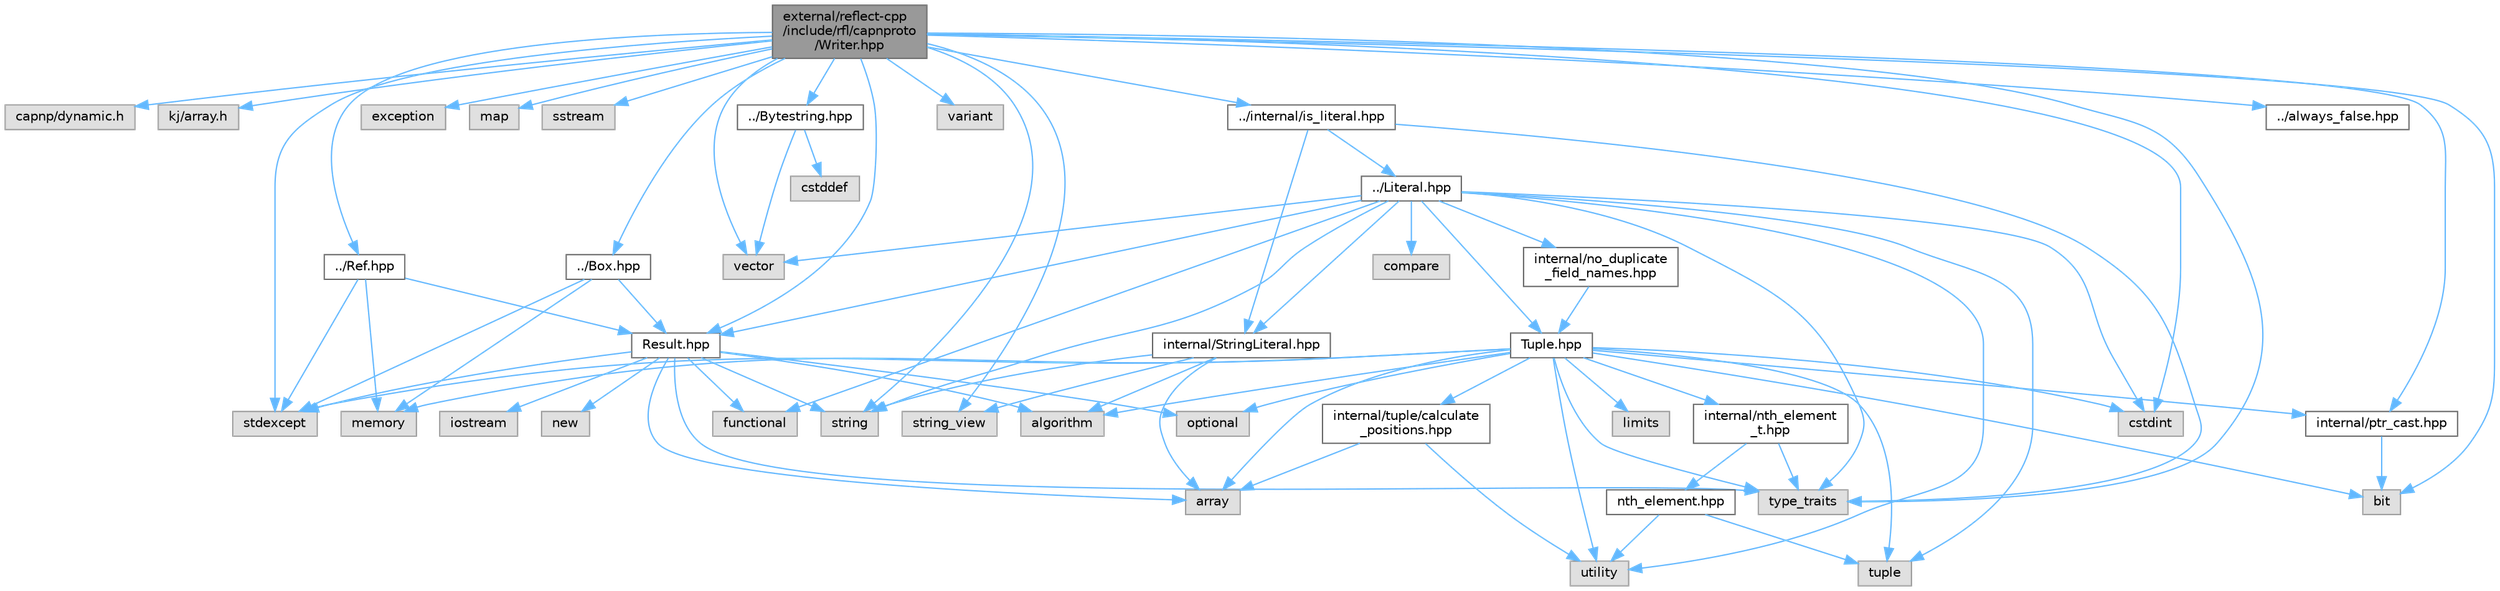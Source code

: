 digraph "external/reflect-cpp/include/rfl/capnproto/Writer.hpp"
{
 // LATEX_PDF_SIZE
  bgcolor="transparent";
  edge [fontname=Helvetica,fontsize=10,labelfontname=Helvetica,labelfontsize=10];
  node [fontname=Helvetica,fontsize=10,shape=box,height=0.2,width=0.4];
  Node1 [id="Node000001",label="external/reflect-cpp\l/include/rfl/capnproto\l/Writer.hpp",height=0.2,width=0.4,color="gray40", fillcolor="grey60", style="filled", fontcolor="black",tooltip=" "];
  Node1 -> Node2 [id="edge79_Node000001_Node000002",color="steelblue1",style="solid",tooltip=" "];
  Node2 [id="Node000002",label="capnp/dynamic.h",height=0.2,width=0.4,color="grey60", fillcolor="#E0E0E0", style="filled",tooltip=" "];
  Node1 -> Node3 [id="edge80_Node000001_Node000003",color="steelblue1",style="solid",tooltip=" "];
  Node3 [id="Node000003",label="kj/array.h",height=0.2,width=0.4,color="grey60", fillcolor="#E0E0E0", style="filled",tooltip=" "];
  Node1 -> Node4 [id="edge81_Node000001_Node000004",color="steelblue1",style="solid",tooltip=" "];
  Node4 [id="Node000004",label="bit",height=0.2,width=0.4,color="grey60", fillcolor="#E0E0E0", style="filled",tooltip=" "];
  Node1 -> Node5 [id="edge82_Node000001_Node000005",color="steelblue1",style="solid",tooltip=" "];
  Node5 [id="Node000005",label="cstdint",height=0.2,width=0.4,color="grey60", fillcolor="#E0E0E0", style="filled",tooltip=" "];
  Node1 -> Node6 [id="edge83_Node000001_Node000006",color="steelblue1",style="solid",tooltip=" "];
  Node6 [id="Node000006",label="exception",height=0.2,width=0.4,color="grey60", fillcolor="#E0E0E0", style="filled",tooltip=" "];
  Node1 -> Node7 [id="edge84_Node000001_Node000007",color="steelblue1",style="solid",tooltip=" "];
  Node7 [id="Node000007",label="map",height=0.2,width=0.4,color="grey60", fillcolor="#E0E0E0", style="filled",tooltip=" "];
  Node1 -> Node8 [id="edge85_Node000001_Node000008",color="steelblue1",style="solid",tooltip=" "];
  Node8 [id="Node000008",label="sstream",height=0.2,width=0.4,color="grey60", fillcolor="#E0E0E0", style="filled",tooltip=" "];
  Node1 -> Node9 [id="edge86_Node000001_Node000009",color="steelblue1",style="solid",tooltip=" "];
  Node9 [id="Node000009",label="stdexcept",height=0.2,width=0.4,color="grey60", fillcolor="#E0E0E0", style="filled",tooltip=" "];
  Node1 -> Node10 [id="edge87_Node000001_Node000010",color="steelblue1",style="solid",tooltip=" "];
  Node10 [id="Node000010",label="string",height=0.2,width=0.4,color="grey60", fillcolor="#E0E0E0", style="filled",tooltip=" "];
  Node1 -> Node11 [id="edge88_Node000001_Node000011",color="steelblue1",style="solid",tooltip=" "];
  Node11 [id="Node000011",label="string_view",height=0.2,width=0.4,color="grey60", fillcolor="#E0E0E0", style="filled",tooltip=" "];
  Node1 -> Node12 [id="edge89_Node000001_Node000012",color="steelblue1",style="solid",tooltip=" "];
  Node12 [id="Node000012",label="type_traits",height=0.2,width=0.4,color="grey60", fillcolor="#E0E0E0", style="filled",tooltip=" "];
  Node1 -> Node13 [id="edge90_Node000001_Node000013",color="steelblue1",style="solid",tooltip=" "];
  Node13 [id="Node000013",label="variant",height=0.2,width=0.4,color="grey60", fillcolor="#E0E0E0", style="filled",tooltip=" "];
  Node1 -> Node14 [id="edge91_Node000001_Node000014",color="steelblue1",style="solid",tooltip=" "];
  Node14 [id="Node000014",label="vector",height=0.2,width=0.4,color="grey60", fillcolor="#E0E0E0", style="filled",tooltip=" "];
  Node1 -> Node15 [id="edge92_Node000001_Node000015",color="steelblue1",style="solid",tooltip=" "];
  Node15 [id="Node000015",label="../Box.hpp",height=0.2,width=0.4,color="grey40", fillcolor="white", style="filled",URL="$_box_8hpp.html",tooltip=" "];
  Node15 -> Node16 [id="edge93_Node000015_Node000016",color="steelblue1",style="solid",tooltip=" "];
  Node16 [id="Node000016",label="memory",height=0.2,width=0.4,color="grey60", fillcolor="#E0E0E0", style="filled",tooltip=" "];
  Node15 -> Node9 [id="edge94_Node000015_Node000009",color="steelblue1",style="solid",tooltip=" "];
  Node15 -> Node17 [id="edge95_Node000015_Node000017",color="steelblue1",style="solid",tooltip=" "];
  Node17 [id="Node000017",label="Result.hpp",height=0.2,width=0.4,color="grey40", fillcolor="white", style="filled",URL="$_result_8hpp.html",tooltip=" "];
  Node17 -> Node18 [id="edge96_Node000017_Node000018",color="steelblue1",style="solid",tooltip=" "];
  Node18 [id="Node000018",label="algorithm",height=0.2,width=0.4,color="grey60", fillcolor="#E0E0E0", style="filled",tooltip=" "];
  Node17 -> Node19 [id="edge97_Node000017_Node000019",color="steelblue1",style="solid",tooltip=" "];
  Node19 [id="Node000019",label="array",height=0.2,width=0.4,color="grey60", fillcolor="#E0E0E0", style="filled",tooltip=" "];
  Node17 -> Node20 [id="edge98_Node000017_Node000020",color="steelblue1",style="solid",tooltip=" "];
  Node20 [id="Node000020",label="functional",height=0.2,width=0.4,color="grey60", fillcolor="#E0E0E0", style="filled",tooltip=" "];
  Node17 -> Node21 [id="edge99_Node000017_Node000021",color="steelblue1",style="solid",tooltip=" "];
  Node21 [id="Node000021",label="iostream",height=0.2,width=0.4,color="grey60", fillcolor="#E0E0E0", style="filled",tooltip=" "];
  Node17 -> Node22 [id="edge100_Node000017_Node000022",color="steelblue1",style="solid",tooltip=" "];
  Node22 [id="Node000022",label="new",height=0.2,width=0.4,color="grey60", fillcolor="#E0E0E0", style="filled",tooltip=" "];
  Node17 -> Node23 [id="edge101_Node000017_Node000023",color="steelblue1",style="solid",tooltip=" "];
  Node23 [id="Node000023",label="optional",height=0.2,width=0.4,color="grey60", fillcolor="#E0E0E0", style="filled",tooltip=" "];
  Node17 -> Node9 [id="edge102_Node000017_Node000009",color="steelblue1",style="solid",tooltip=" "];
  Node17 -> Node10 [id="edge103_Node000017_Node000010",color="steelblue1",style="solid",tooltip=" "];
  Node17 -> Node12 [id="edge104_Node000017_Node000012",color="steelblue1",style="solid",tooltip=" "];
  Node1 -> Node24 [id="edge105_Node000001_Node000024",color="steelblue1",style="solid",tooltip=" "];
  Node24 [id="Node000024",label="../Bytestring.hpp",height=0.2,width=0.4,color="grey40", fillcolor="white", style="filled",URL="$_bytestring_8hpp.html",tooltip=" "];
  Node24 -> Node25 [id="edge106_Node000024_Node000025",color="steelblue1",style="solid",tooltip=" "];
  Node25 [id="Node000025",label="cstddef",height=0.2,width=0.4,color="grey60", fillcolor="#E0E0E0", style="filled",tooltip=" "];
  Node24 -> Node14 [id="edge107_Node000024_Node000014",color="steelblue1",style="solid",tooltip=" "];
  Node1 -> Node26 [id="edge108_Node000001_Node000026",color="steelblue1",style="solid",tooltip=" "];
  Node26 [id="Node000026",label="../Ref.hpp",height=0.2,width=0.4,color="grey40", fillcolor="white", style="filled",URL="$_ref_8hpp.html",tooltip=" "];
  Node26 -> Node16 [id="edge109_Node000026_Node000016",color="steelblue1",style="solid",tooltip=" "];
  Node26 -> Node9 [id="edge110_Node000026_Node000009",color="steelblue1",style="solid",tooltip=" "];
  Node26 -> Node17 [id="edge111_Node000026_Node000017",color="steelblue1",style="solid",tooltip=" "];
  Node1 -> Node17 [id="edge112_Node000001_Node000017",color="steelblue1",style="solid",tooltip=" "];
  Node1 -> Node27 [id="edge113_Node000001_Node000027",color="steelblue1",style="solid",tooltip=" "];
  Node27 [id="Node000027",label="../always_false.hpp",height=0.2,width=0.4,color="grey40", fillcolor="white", style="filled",URL="$always__false_8hpp.html",tooltip=" "];
  Node1 -> Node28 [id="edge114_Node000001_Node000028",color="steelblue1",style="solid",tooltip=" "];
  Node28 [id="Node000028",label="../internal/is_literal.hpp",height=0.2,width=0.4,color="grey40", fillcolor="white", style="filled",URL="$is__literal_8hpp.html",tooltip=" "];
  Node28 -> Node12 [id="edge115_Node000028_Node000012",color="steelblue1",style="solid",tooltip=" "];
  Node28 -> Node29 [id="edge116_Node000028_Node000029",color="steelblue1",style="solid",tooltip=" "];
  Node29 [id="Node000029",label="../Literal.hpp",height=0.2,width=0.4,color="grey40", fillcolor="white", style="filled",URL="$_literal_8hpp.html",tooltip=" "];
  Node29 -> Node30 [id="edge117_Node000029_Node000030",color="steelblue1",style="solid",tooltip=" "];
  Node30 [id="Node000030",label="compare",height=0.2,width=0.4,color="grey60", fillcolor="#E0E0E0", style="filled",tooltip=" "];
  Node29 -> Node5 [id="edge118_Node000029_Node000005",color="steelblue1",style="solid",tooltip=" "];
  Node29 -> Node20 [id="edge119_Node000029_Node000020",color="steelblue1",style="solid",tooltip=" "];
  Node29 -> Node10 [id="edge120_Node000029_Node000010",color="steelblue1",style="solid",tooltip=" "];
  Node29 -> Node31 [id="edge121_Node000029_Node000031",color="steelblue1",style="solid",tooltip=" "];
  Node31 [id="Node000031",label="tuple",height=0.2,width=0.4,color="grey60", fillcolor="#E0E0E0", style="filled",tooltip=" "];
  Node29 -> Node12 [id="edge122_Node000029_Node000012",color="steelblue1",style="solid",tooltip=" "];
  Node29 -> Node32 [id="edge123_Node000029_Node000032",color="steelblue1",style="solid",tooltip=" "];
  Node32 [id="Node000032",label="utility",height=0.2,width=0.4,color="grey60", fillcolor="#E0E0E0", style="filled",tooltip=" "];
  Node29 -> Node14 [id="edge124_Node000029_Node000014",color="steelblue1",style="solid",tooltip=" "];
  Node29 -> Node17 [id="edge125_Node000029_Node000017",color="steelblue1",style="solid",tooltip=" "];
  Node29 -> Node33 [id="edge126_Node000029_Node000033",color="steelblue1",style="solid",tooltip=" "];
  Node33 [id="Node000033",label="Tuple.hpp",height=0.2,width=0.4,color="grey40", fillcolor="white", style="filled",URL="$_tuple_8hpp.html",tooltip=" "];
  Node33 -> Node18 [id="edge127_Node000033_Node000018",color="steelblue1",style="solid",tooltip=" "];
  Node33 -> Node19 [id="edge128_Node000033_Node000019",color="steelblue1",style="solid",tooltip=" "];
  Node33 -> Node4 [id="edge129_Node000033_Node000004",color="steelblue1",style="solid",tooltip=" "];
  Node33 -> Node5 [id="edge130_Node000033_Node000005",color="steelblue1",style="solid",tooltip=" "];
  Node33 -> Node34 [id="edge131_Node000033_Node000034",color="steelblue1",style="solid",tooltip=" "];
  Node34 [id="Node000034",label="limits",height=0.2,width=0.4,color="grey60", fillcolor="#E0E0E0", style="filled",tooltip=" "];
  Node33 -> Node16 [id="edge132_Node000033_Node000016",color="steelblue1",style="solid",tooltip=" "];
  Node33 -> Node23 [id="edge133_Node000033_Node000023",color="steelblue1",style="solid",tooltip=" "];
  Node33 -> Node9 [id="edge134_Node000033_Node000009",color="steelblue1",style="solid",tooltip=" "];
  Node33 -> Node31 [id="edge135_Node000033_Node000031",color="steelblue1",style="solid",tooltip=" "];
  Node33 -> Node12 [id="edge136_Node000033_Node000012",color="steelblue1",style="solid",tooltip=" "];
  Node33 -> Node32 [id="edge137_Node000033_Node000032",color="steelblue1",style="solid",tooltip=" "];
  Node33 -> Node35 [id="edge138_Node000033_Node000035",color="steelblue1",style="solid",tooltip=" "];
  Node35 [id="Node000035",label="internal/nth_element\l_t.hpp",height=0.2,width=0.4,color="grey40", fillcolor="white", style="filled",URL="$nth__element__t_8hpp.html",tooltip=" "];
  Node35 -> Node12 [id="edge139_Node000035_Node000012",color="steelblue1",style="solid",tooltip=" "];
  Node35 -> Node36 [id="edge140_Node000035_Node000036",color="steelblue1",style="solid",tooltip=" "];
  Node36 [id="Node000036",label="nth_element.hpp",height=0.2,width=0.4,color="grey40", fillcolor="white", style="filled",URL="$nth__element_8hpp.html",tooltip=" "];
  Node36 -> Node31 [id="edge141_Node000036_Node000031",color="steelblue1",style="solid",tooltip=" "];
  Node36 -> Node32 [id="edge142_Node000036_Node000032",color="steelblue1",style="solid",tooltip=" "];
  Node33 -> Node37 [id="edge143_Node000033_Node000037",color="steelblue1",style="solid",tooltip=" "];
  Node37 [id="Node000037",label="internal/ptr_cast.hpp",height=0.2,width=0.4,color="grey40", fillcolor="white", style="filled",URL="$ptr__cast_8hpp.html",tooltip=" "];
  Node37 -> Node4 [id="edge144_Node000037_Node000004",color="steelblue1",style="solid",tooltip=" "];
  Node33 -> Node38 [id="edge145_Node000033_Node000038",color="steelblue1",style="solid",tooltip=" "];
  Node38 [id="Node000038",label="internal/tuple/calculate\l_positions.hpp",height=0.2,width=0.4,color="grey40", fillcolor="white", style="filled",URL="$calculate__positions_8hpp.html",tooltip=" "];
  Node38 -> Node19 [id="edge146_Node000038_Node000019",color="steelblue1",style="solid",tooltip=" "];
  Node38 -> Node32 [id="edge147_Node000038_Node000032",color="steelblue1",style="solid",tooltip=" "];
  Node29 -> Node39 [id="edge148_Node000029_Node000039",color="steelblue1",style="solid",tooltip=" "];
  Node39 [id="Node000039",label="internal/StringLiteral.hpp",height=0.2,width=0.4,color="grey40", fillcolor="white", style="filled",URL="$_string_literal_8hpp.html",tooltip=" "];
  Node39 -> Node18 [id="edge149_Node000039_Node000018",color="steelblue1",style="solid",tooltip=" "];
  Node39 -> Node19 [id="edge150_Node000039_Node000019",color="steelblue1",style="solid",tooltip=" "];
  Node39 -> Node10 [id="edge151_Node000039_Node000010",color="steelblue1",style="solid",tooltip=" "];
  Node39 -> Node11 [id="edge152_Node000039_Node000011",color="steelblue1",style="solid",tooltip=" "];
  Node29 -> Node40 [id="edge153_Node000029_Node000040",color="steelblue1",style="solid",tooltip=" "];
  Node40 [id="Node000040",label="internal/no_duplicate\l_field_names.hpp",height=0.2,width=0.4,color="grey40", fillcolor="white", style="filled",URL="$no__duplicate__field__names_8hpp.html",tooltip=" "];
  Node40 -> Node33 [id="edge154_Node000040_Node000033",color="steelblue1",style="solid",tooltip=" "];
  Node28 -> Node39 [id="edge155_Node000028_Node000039",color="steelblue1",style="solid",tooltip=" "];
  Node1 -> Node37 [id="edge156_Node000001_Node000037",color="steelblue1",style="solid",tooltip=" "];
}
